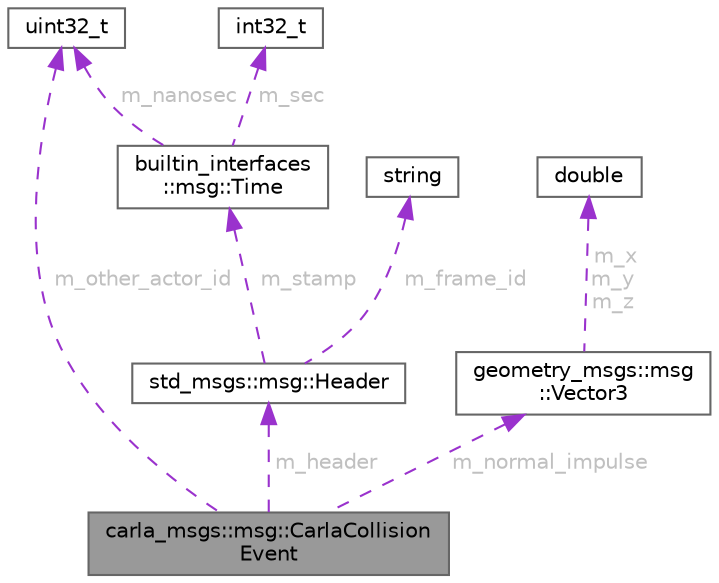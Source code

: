 digraph "carla_msgs::msg::CarlaCollisionEvent"
{
 // INTERACTIVE_SVG=YES
 // LATEX_PDF_SIZE
  bgcolor="transparent";
  edge [fontname=Helvetica,fontsize=10,labelfontname=Helvetica,labelfontsize=10];
  node [fontname=Helvetica,fontsize=10,shape=box,height=0.2,width=0.4];
  Node1 [id="Node000001",label="carla_msgs::msg::CarlaCollision\lEvent",height=0.2,width=0.4,color="gray40", fillcolor="grey60", style="filled", fontcolor="black",tooltip="This class represents the structure CarlaCollisionEvent defined by the user in the IDL file."];
  Node2 -> Node1 [id="edge1_Node000001_Node000002",dir="back",color="darkorchid3",style="dashed",tooltip=" ",label=" m_header",fontcolor="grey" ];
  Node2 [id="Node000002",label="std_msgs::msg::Header",height=0.2,width=0.4,color="gray40", fillcolor="white", style="filled",URL="$d8/d15/classstd__msgs_1_1msg_1_1Header.html",tooltip="This class represents the structure Header defined by the user in the IDL file."];
  Node3 -> Node2 [id="edge2_Node000002_Node000003",dir="back",color="darkorchid3",style="dashed",tooltip=" ",label=" m_stamp",fontcolor="grey" ];
  Node3 [id="Node000003",label="builtin_interfaces\l::msg::Time",height=0.2,width=0.4,color="gray40", fillcolor="white", style="filled",URL="$da/d39/classbuiltin__interfaces_1_1msg_1_1Time.html",tooltip="This class represents the structure Time defined by the user in the IDL file."];
  Node4 -> Node3 [id="edge3_Node000003_Node000004",dir="back",color="darkorchid3",style="dashed",tooltip=" ",label=" m_sec",fontcolor="grey" ];
  Node4 [id="Node000004",label="int32_t",height=0.2,width=0.4,color="gray40", fillcolor="white", style="filled",tooltip=" "];
  Node5 -> Node3 [id="edge4_Node000003_Node000005",dir="back",color="darkorchid3",style="dashed",tooltip=" ",label=" m_nanosec",fontcolor="grey" ];
  Node5 [id="Node000005",label="uint32_t",height=0.2,width=0.4,color="gray40", fillcolor="white", style="filled",tooltip=" "];
  Node6 -> Node2 [id="edge5_Node000002_Node000006",dir="back",color="darkorchid3",style="dashed",tooltip=" ",label=" m_frame_id",fontcolor="grey" ];
  Node6 [id="Node000006",label="string",height=0.2,width=0.4,color="gray40", fillcolor="white", style="filled",tooltip=" "];
  Node5 -> Node1 [id="edge6_Node000001_Node000005",dir="back",color="darkorchid3",style="dashed",tooltip=" ",label=" m_other_actor_id",fontcolor="grey" ];
  Node7 -> Node1 [id="edge7_Node000001_Node000007",dir="back",color="darkorchid3",style="dashed",tooltip=" ",label=" m_normal_impulse",fontcolor="grey" ];
  Node7 [id="Node000007",label="geometry_msgs::msg\l::Vector3",height=0.2,width=0.4,color="gray40", fillcolor="white", style="filled",URL="$df/d66/classgeometry__msgs_1_1msg_1_1Vector3.html",tooltip="This class represents the structure Vector3 defined by the user in the IDL file."];
  Node8 -> Node7 [id="edge8_Node000007_Node000008",dir="back",color="darkorchid3",style="dashed",tooltip=" ",label=" m_x\nm_y\nm_z",fontcolor="grey" ];
  Node8 [id="Node000008",label="double",height=0.2,width=0.4,color="gray40", fillcolor="white", style="filled",tooltip=" "];
}
